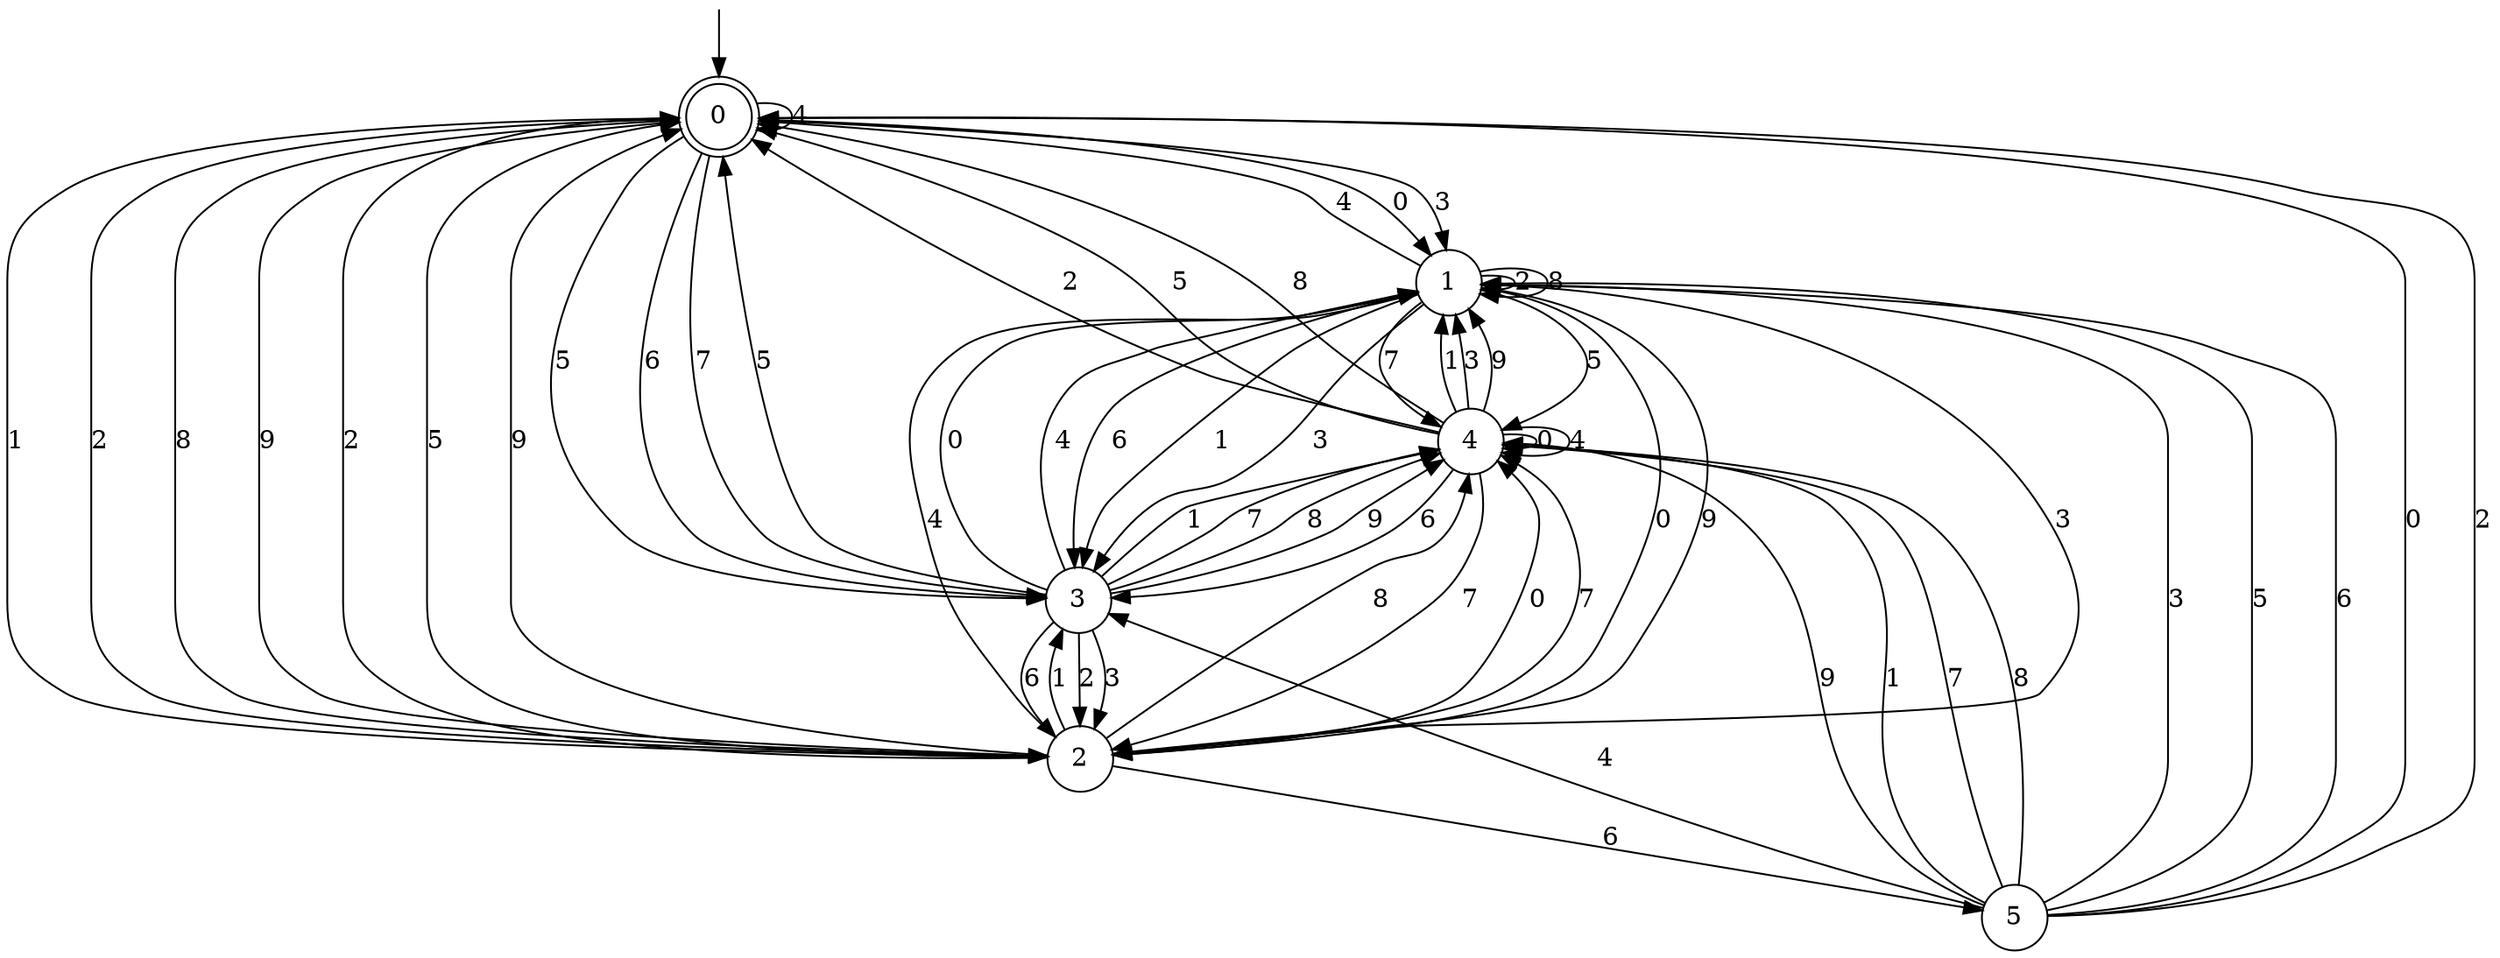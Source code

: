 digraph g {

	s0 [shape="doublecircle" label="0"];
	s1 [shape="circle" label="1"];
	s2 [shape="circle" label="2"];
	s3 [shape="circle" label="3"];
	s4 [shape="circle" label="4"];
	s5 [shape="circle" label="5"];
	s0 -> s1 [label="0"];
	s0 -> s2 [label="1"];
	s0 -> s2 [label="2"];
	s0 -> s1 [label="3"];
	s0 -> s0 [label="4"];
	s0 -> s3 [label="5"];
	s0 -> s3 [label="6"];
	s0 -> s3 [label="7"];
	s0 -> s2 [label="8"];
	s0 -> s2 [label="9"];
	s1 -> s2 [label="0"];
	s1 -> s3 [label="1"];
	s1 -> s1 [label="2"];
	s1 -> s3 [label="3"];
	s1 -> s0 [label="4"];
	s1 -> s4 [label="5"];
	s1 -> s3 [label="6"];
	s1 -> s4 [label="7"];
	s1 -> s1 [label="8"];
	s1 -> s2 [label="9"];
	s2 -> s4 [label="0"];
	s2 -> s3 [label="1"];
	s2 -> s0 [label="2"];
	s2 -> s1 [label="3"];
	s2 -> s1 [label="4"];
	s2 -> s0 [label="5"];
	s2 -> s5 [label="6"];
	s2 -> s4 [label="7"];
	s2 -> s4 [label="8"];
	s2 -> s0 [label="9"];
	s3 -> s1 [label="0"];
	s3 -> s4 [label="1"];
	s3 -> s2 [label="2"];
	s3 -> s2 [label="3"];
	s3 -> s1 [label="4"];
	s3 -> s0 [label="5"];
	s3 -> s2 [label="6"];
	s3 -> s4 [label="7"];
	s3 -> s4 [label="8"];
	s3 -> s4 [label="9"];
	s4 -> s4 [label="0"];
	s4 -> s1 [label="1"];
	s4 -> s0 [label="2"];
	s4 -> s1 [label="3"];
	s4 -> s4 [label="4"];
	s4 -> s0 [label="5"];
	s4 -> s3 [label="6"];
	s4 -> s2 [label="7"];
	s4 -> s0 [label="8"];
	s4 -> s1 [label="9"];
	s5 -> s0 [label="0"];
	s5 -> s4 [label="1"];
	s5 -> s0 [label="2"];
	s5 -> s1 [label="3"];
	s5 -> s3 [label="4"];
	s5 -> s1 [label="5"];
	s5 -> s1 [label="6"];
	s5 -> s4 [label="7"];
	s5 -> s4 [label="8"];
	s5 -> s4 [label="9"];

__start0 [label="" shape="none" width="0" height="0"];
__start0 -> s0;

}
